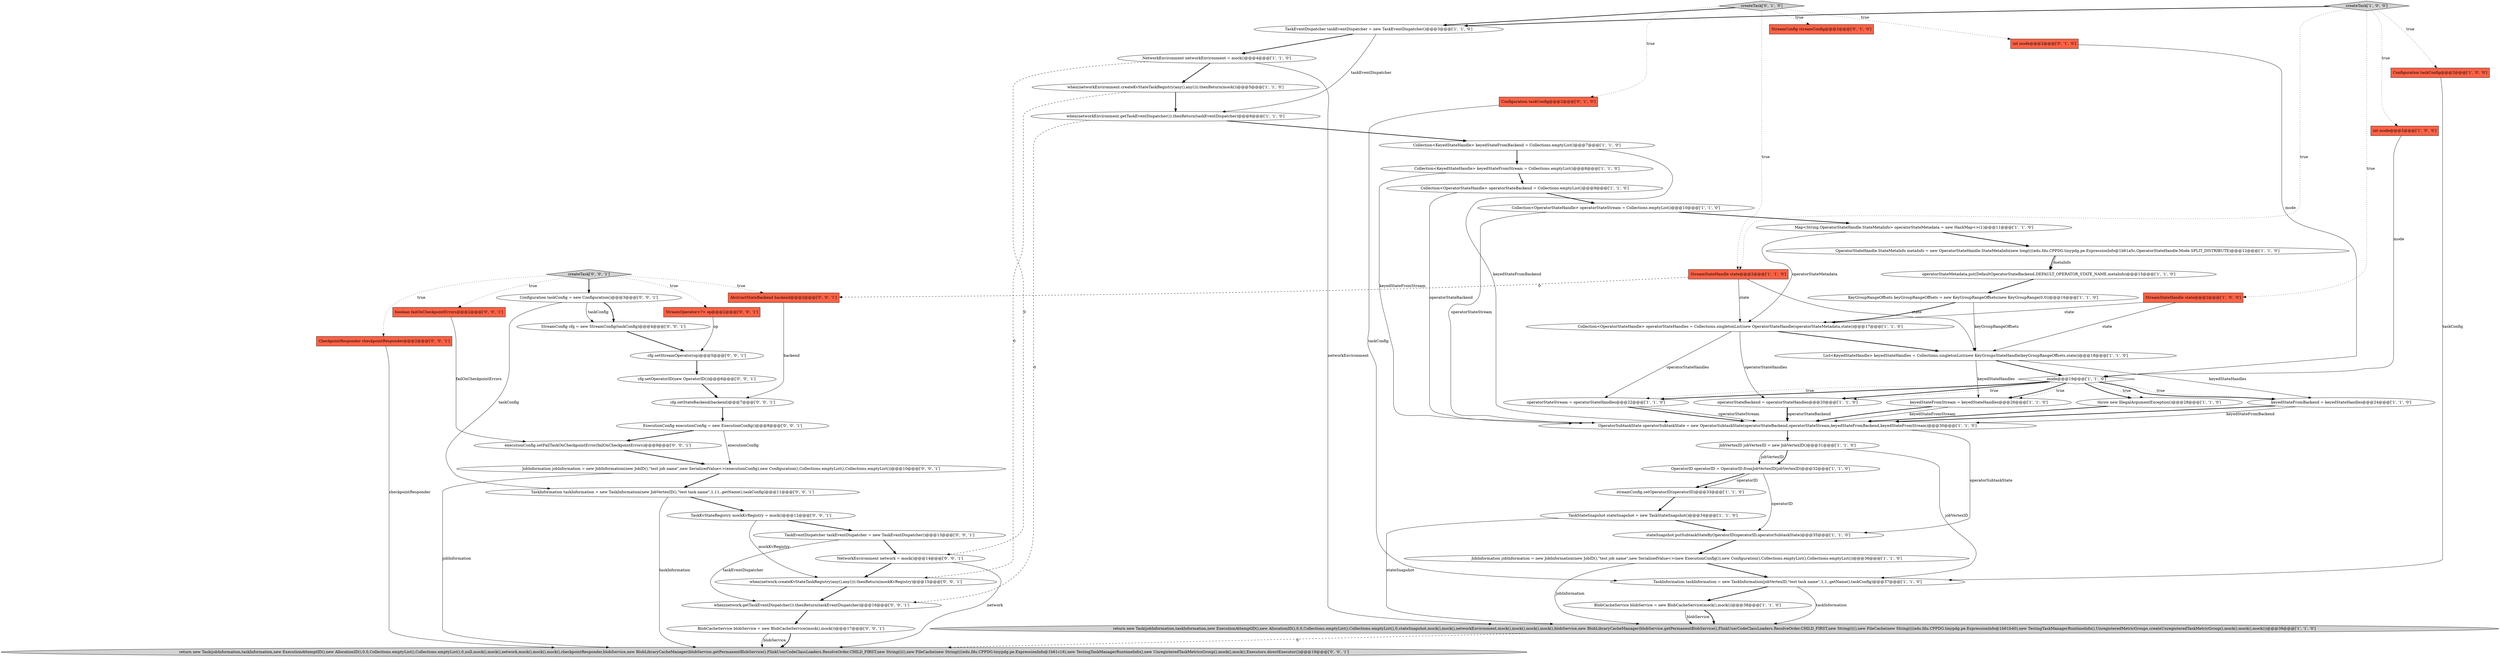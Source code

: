 digraph {
37 [style = filled, label = "int mode@@@2@@@['0', '1', '0']", fillcolor = tomato, shape = box image = "AAA0AAABBB2BBB"];
40 [style = filled, label = "when(network.getTaskEventDispatcher()).thenReturn(taskEventDispatcher)@@@16@@@['0', '0', '1']", fillcolor = white, shape = ellipse image = "AAA0AAABBB3BBB"];
56 [style = filled, label = "when(network.createKvStateTaskRegistry(any(),any())).thenReturn(mockKvRegistry)@@@15@@@['0', '0', '1']", fillcolor = white, shape = ellipse image = "AAA0AAABBB3BBB"];
29 [style = filled, label = "StreamStateHandle state@@@2@@@['1', '1', '0']", fillcolor = tomato, shape = box image = "AAA0AAABBB1BBB"];
13 [style = filled, label = "Collection<OperatorStateHandle> operatorStateHandles = Collections.singletonList(new OperatorStateHandle(operatorStateMetadata,state))@@@17@@@['1', '1', '0']", fillcolor = white, shape = ellipse image = "AAA0AAABBB1BBB"];
10 [style = filled, label = "TaskInformation taskInformation = new TaskInformation(jobVertexID,\"test task name\",1,1,.getName(),taskConfig)@@@37@@@['1', '1', '0']", fillcolor = white, shape = ellipse image = "AAA0AAABBB1BBB"];
28 [style = filled, label = "BlobCacheService blobService = new BlobCacheService(mock(),mock())@@@38@@@['1', '1', '0']", fillcolor = white, shape = ellipse image = "AAA0AAABBB1BBB"];
24 [style = filled, label = "operatorStateBackend = operatorStateHandles@@@20@@@['1', '1', '0']", fillcolor = white, shape = ellipse image = "AAA0AAABBB1BBB"];
4 [style = filled, label = "JobInformation jobInformation = new JobInformation(new JobID(),\"test job name\",new SerializedValue<>(new ExecutionConfig()),new Configuration(),Collections.emptyList(),Collections.emptyList())@@@36@@@['1', '1', '0']", fillcolor = white, shape = ellipse image = "AAA0AAABBB1BBB"];
34 [style = filled, label = "when(networkEnvironment.createKvStateTaskRegistry(any(),any())).thenReturn(mock())@@@5@@@['1', '1', '0']", fillcolor = white, shape = ellipse image = "AAA0AAABBB1BBB"];
39 [style = filled, label = "TaskInformation taskInformation = new TaskInformation(new JobVertexID(),\"test task name\",1,11,.getName(),taskConfig)@@@11@@@['0', '0', '1']", fillcolor = white, shape = ellipse image = "AAA0AAABBB3BBB"];
51 [style = filled, label = "StreamConfig cfg = new StreamConfig(taskConfig)@@@4@@@['0', '0', '1']", fillcolor = white, shape = ellipse image = "AAA0AAABBB3BBB"];
50 [style = filled, label = "createTask['0', '0', '1']", fillcolor = lightgray, shape = diamond image = "AAA0AAABBB3BBB"];
58 [style = filled, label = "cfg.setStateBackend(backend)@@@7@@@['0', '0', '1']", fillcolor = white, shape = ellipse image = "AAA0AAABBB3BBB"];
11 [style = filled, label = "streamConfig.setOperatorID(operatorID)@@@33@@@['1', '1', '0']", fillcolor = white, shape = ellipse image = "AAA0AAABBB1BBB"];
55 [style = filled, label = "TaskEventDispatcher taskEventDispatcher = new TaskEventDispatcher()@@@13@@@['0', '0', '1']", fillcolor = white, shape = ellipse image = "AAA0AAABBB3BBB"];
48 [style = filled, label = "Configuration taskConfig = new Configuration()@@@3@@@['0', '0', '1']", fillcolor = white, shape = ellipse image = "AAA0AAABBB3BBB"];
33 [style = filled, label = "operatorStateMetadata.put(DefaultOperatorStateBackend.DEFAULT_OPERATOR_STATE_NAME,metaInfo)@@@15@@@['1', '1', '0']", fillcolor = white, shape = ellipse image = "AAA0AAABBB1BBB"];
31 [style = filled, label = "List<KeyedStateHandle> keyedStateHandles = Collections.singletonList(new KeyGroupsStateHandle(keyGroupRangeOffsets,state))@@@18@@@['1', '1', '0']", fillcolor = white, shape = ellipse image = "AAA0AAABBB1BBB"];
18 [style = filled, label = "mode@@@19@@@['1', '1', '0']", fillcolor = white, shape = diamond image = "AAA0AAABBB1BBB"];
41 [style = filled, label = "return new Task(jobInformation,taskInformation,new ExecutionAttemptID(),new AllocationID(),0,0,Collections.emptyList(),Collections.emptyList(),0,null,mock(),mock(),network,mock(),mock(),mock(),checkpointResponder,blobService,new BlobLibraryCacheManager(blobService.getPermanentBlobService(),FlinkUserCodeClassLoaders.ResolveOrder.CHILD_FIRST,new String((((),new FileCache(new String((((edu.fdu.CPPDG.tinypdg.pe.ExpressionInfo@1b61c16),new TestingTaskManagerRuntimeInfo(),new UnregisteredTaskMetricsGroup(),mock(),mock(),Executors.directExecutor())@@@18@@@['0', '0', '1']", fillcolor = lightgray, shape = ellipse image = "AAA0AAABBB3BBB"];
49 [style = filled, label = "cfg.setStreamOperator(op)@@@5@@@['0', '0', '1']", fillcolor = white, shape = ellipse image = "AAA0AAABBB3BBB"];
3 [style = filled, label = "keyedStateFromStream = keyedStateHandles@@@26@@@['1', '1', '0']", fillcolor = white, shape = ellipse image = "AAA0AAABBB1BBB"];
53 [style = filled, label = "NetworkEnvironment network = mock()@@@14@@@['0', '0', '1']", fillcolor = white, shape = ellipse image = "AAA0AAABBB3BBB"];
45 [style = filled, label = "JobInformation jobInformation = new JobInformation(new JobID(),\"test job name\",new SerializedValue<>(executionConfig),new Configuration(),Collections.emptyList(),Collections.emptyList())@@@10@@@['0', '0', '1']", fillcolor = white, shape = ellipse image = "AAA0AAABBB3BBB"];
38 [style = filled, label = "Configuration taskConfig@@@2@@@['0', '1', '0']", fillcolor = tomato, shape = box image = "AAA0AAABBB2BBB"];
19 [style = filled, label = "createTask['1', '0', '0']", fillcolor = lightgray, shape = diamond image = "AAA0AAABBB1BBB"];
32 [style = filled, label = "throw new IllegalArgumentException()@@@28@@@['1', '1', '0']", fillcolor = white, shape = ellipse image = "AAA0AAABBB1BBB"];
16 [style = filled, label = "Configuration taskConfig@@@2@@@['1', '0', '0']", fillcolor = tomato, shape = box image = "AAA0AAABBB1BBB"];
30 [style = filled, label = "when(networkEnvironment.getTaskEventDispatcher()).thenReturn(taskEventDispatcher)@@@6@@@['1', '1', '0']", fillcolor = white, shape = ellipse image = "AAA0AAABBB1BBB"];
23 [style = filled, label = "StreamStateHandle state@@@2@@@['1', '0', '0']", fillcolor = tomato, shape = box image = "AAA0AAABBB1BBB"];
54 [style = filled, label = "StreamOperator<?> op@@@2@@@['0', '0', '1']", fillcolor = tomato, shape = box image = "AAA0AAABBB3BBB"];
57 [style = filled, label = "AbstractStateBackend backend@@@2@@@['0', '0', '1']", fillcolor = tomato, shape = box image = "AAA0AAABBB3BBB"];
59 [style = filled, label = "executionConfig.setFailTaskOnCheckpointError(failOnCheckpointErrors)@@@9@@@['0', '0', '1']", fillcolor = white, shape = ellipse image = "AAA0AAABBB3BBB"];
2 [style = filled, label = "NetworkEnvironment networkEnvironment = mock()@@@4@@@['1', '1', '0']", fillcolor = white, shape = ellipse image = "AAA0AAABBB1BBB"];
1 [style = filled, label = "TaskEventDispatcher taskEventDispatcher = new TaskEventDispatcher()@@@3@@@['1', '1', '0']", fillcolor = white, shape = ellipse image = "AAA0AAABBB1BBB"];
0 [style = filled, label = "TaskStateSnapshot stateSnapshot = new TaskStateSnapshot()@@@34@@@['1', '1', '0']", fillcolor = white, shape = ellipse image = "AAA0AAABBB1BBB"];
12 [style = filled, label = "KeyGroupRangeOffsets keyGroupRangeOffsets = new KeyGroupRangeOffsets(new KeyGroupRange(0,0))@@@16@@@['1', '1', '0']", fillcolor = white, shape = ellipse image = "AAA0AAABBB1BBB"];
7 [style = filled, label = "OperatorSubtaskState operatorSubtaskState = new OperatorSubtaskState(operatorStateBackend,operatorStateStream,keyedStateFromBackend,keyedStateFromStream)@@@30@@@['1', '1', '0']", fillcolor = white, shape = ellipse image = "AAA0AAABBB1BBB"];
26 [style = filled, label = "Collection<OperatorStateHandle> operatorStateStream = Collections.emptyList()@@@10@@@['1', '1', '0']", fillcolor = white, shape = ellipse image = "AAA0AAABBB1BBB"];
46 [style = filled, label = "BlobCacheService blobService = new BlobCacheService(mock(),mock())@@@17@@@['0', '0', '1']", fillcolor = white, shape = ellipse image = "AAA0AAABBB3BBB"];
8 [style = filled, label = "keyedStateFromBackend = keyedStateHandles@@@24@@@['1', '1', '0']", fillcolor = white, shape = ellipse image = "AAA0AAABBB1BBB"];
47 [style = filled, label = "boolean failOnCheckpointErrors@@@2@@@['0', '0', '1']", fillcolor = tomato, shape = box image = "AAA0AAABBB3BBB"];
21 [style = filled, label = "OperatorStateHandle.StateMetaInfo metaInfo = new OperatorStateHandle.StateMetaInfo(new long((((edu.fdu.CPPDG.tinypdg.pe.ExpressionInfo@1b61a5c,OperatorStateHandle.Mode.SPLIT_DISTRIBUTE)@@@12@@@['1', '1', '0']", fillcolor = white, shape = ellipse image = "AAA0AAABBB1BBB"];
43 [style = filled, label = "CheckpointResponder checkpointResponder@@@2@@@['0', '0', '1']", fillcolor = tomato, shape = box image = "AAA0AAABBB3BBB"];
14 [style = filled, label = "JobVertexID jobVertexID = new JobVertexID()@@@31@@@['1', '1', '0']", fillcolor = white, shape = ellipse image = "AAA0AAABBB1BBB"];
22 [style = filled, label = "operatorStateStream = operatorStateHandles@@@22@@@['1', '1', '0']", fillcolor = white, shape = ellipse image = "AAA0AAABBB1BBB"];
36 [style = filled, label = "StreamConfig streamConfig@@@2@@@['0', '1', '0']", fillcolor = tomato, shape = box image = "AAA0AAABBB2BBB"];
17 [style = filled, label = "stateSnapshot.putSubtaskStateByOperatorID(operatorID,operatorSubtaskState)@@@35@@@['1', '1', '0']", fillcolor = white, shape = ellipse image = "AAA0AAABBB1BBB"];
44 [style = filled, label = "TaskKvStateRegistry mockKvRegistry = mock()@@@12@@@['0', '0', '1']", fillcolor = white, shape = ellipse image = "AAA0AAABBB3BBB"];
35 [style = filled, label = "createTask['0', '1', '0']", fillcolor = lightgray, shape = diamond image = "AAA0AAABBB2BBB"];
52 [style = filled, label = "ExecutionConfig executionConfig = new ExecutionConfig()@@@8@@@['0', '0', '1']", fillcolor = white, shape = ellipse image = "AAA0AAABBB3BBB"];
15 [style = filled, label = "Collection<KeyedStateHandle> keyedStateFromBackend = Collections.emptyList()@@@7@@@['1', '1', '0']", fillcolor = white, shape = ellipse image = "AAA0AAABBB1BBB"];
6 [style = filled, label = "Map<String,OperatorStateHandle.StateMetaInfo> operatorStateMetadata = new HashMap<>(1)@@@11@@@['1', '1', '0']", fillcolor = white, shape = ellipse image = "AAA0AAABBB1BBB"];
20 [style = filled, label = "Collection<OperatorStateHandle> operatorStateBackend = Collections.emptyList()@@@9@@@['1', '1', '0']", fillcolor = white, shape = ellipse image = "AAA0AAABBB1BBB"];
42 [style = filled, label = "cfg.setOperatorID(new OperatorID())@@@6@@@['0', '0', '1']", fillcolor = white, shape = ellipse image = "AAA0AAABBB3BBB"];
9 [style = filled, label = "OperatorID operatorID = OperatorID.fromJobVertexID(jobVertexID)@@@32@@@['1', '1', '0']", fillcolor = white, shape = ellipse image = "AAA0AAABBB1BBB"];
27 [style = filled, label = "Collection<KeyedStateHandle> keyedStateFromStream = Collections.emptyList()@@@8@@@['1', '1', '0']", fillcolor = white, shape = ellipse image = "AAA0AAABBB1BBB"];
5 [style = filled, label = "int mode@@@2@@@['1', '0', '0']", fillcolor = tomato, shape = box image = "AAA0AAABBB1BBB"];
25 [style = filled, label = "return new Task(jobInformation,taskInformation,new ExecutionAttemptID(),new AllocationID(),0,0,Collections.emptyList(),Collections.emptyList(),0,stateSnapshot,mock(),mock(),networkEnvironment,mock(),mock(),mock(),mock(),blobService,new BlobLibraryCacheManager(blobService.getPermanentBlobService(),FlinkUserCodeClassLoaders.ResolveOrder.CHILD_FIRST,new String((((),new FileCache(new String((((edu.fdu.CPPDG.tinypdg.pe.ExpressionInfo@1b61b40),new TestingTaskManagerRuntimeInfo(),UnregisteredMetricGroups.createUnregisteredTaskMetricGroup(),mock(),mock(),mock())@@@39@@@['1', '1', '0']", fillcolor = lightgray, shape = ellipse image = "AAA0AAABBB1BBB"];
27->7 [style = solid, label="keyedStateFromStream"];
18->3 [style = bold, label=""];
31->3 [style = solid, label="keyedStateHandles"];
9->11 [style = bold, label=""];
52->45 [style = solid, label="executionConfig"];
20->26 [style = bold, label=""];
14->9 [style = solid, label="jobVertexID"];
10->25 [style = solid, label="taskInformation"];
52->59 [style = bold, label=""];
14->10 [style = solid, label="jobVertexID"];
7->14 [style = bold, label=""];
19->1 [style = bold, label=""];
48->51 [style = bold, label=""];
18->22 [style = bold, label=""];
34->56 [style = dashed, label="0"];
1->30 [style = solid, label="taskEventDispatcher"];
18->3 [style = dotted, label="true"];
18->32 [style = bold, label=""];
28->25 [style = bold, label=""];
23->31 [style = solid, label="state"];
14->9 [style = bold, label=""];
5->18 [style = solid, label="mode"];
35->37 [style = dotted, label="true"];
13->22 [style = solid, label="operatorStateHandles"];
13->31 [style = bold, label=""];
3->7 [style = solid, label="keyedStateFromStream"];
29->13 [style = solid, label="state"];
23->13 [style = solid, label="state"];
13->24 [style = solid, label="operatorStateHandles"];
8->7 [style = solid, label="keyedStateFromBackend"];
0->17 [style = bold, label=""];
2->34 [style = bold, label=""];
4->25 [style = solid, label="jobInformation"];
35->38 [style = dotted, label="true"];
50->43 [style = dotted, label="true"];
18->8 [style = dotted, label="true"];
32->7 [style = bold, label=""];
26->6 [style = bold, label=""];
29->31 [style = solid, label="state"];
53->41 [style = solid, label="network"];
22->7 [style = bold, label=""];
46->41 [style = bold, label=""];
25->41 [style = dashed, label="0"];
54->49 [style = solid, label="op"];
44->55 [style = bold, label=""];
19->29 [style = dotted, label="true"];
7->17 [style = solid, label="operatorSubtaskState"];
3->7 [style = bold, label=""];
26->7 [style = solid, label="operatorStateStream"];
24->7 [style = solid, label="operatorStateBackend"];
37->18 [style = solid, label="mode"];
53->56 [style = bold, label=""];
6->13 [style = solid, label="operatorStateMetadata"];
24->7 [style = bold, label=""];
56->40 [style = bold, label=""];
27->20 [style = bold, label=""];
12->31 [style = solid, label="keyGroupRangeOffsets"];
30->15 [style = bold, label=""];
0->25 [style = solid, label="stateSnapshot"];
35->29 [style = dotted, label="true"];
4->10 [style = bold, label=""];
18->24 [style = bold, label=""];
16->10 [style = solid, label="taskConfig"];
9->17 [style = solid, label="operatorID"];
22->7 [style = solid, label="operatorStateStream"];
50->54 [style = dotted, label="true"];
45->41 [style = solid, label="jobInformation"];
6->21 [style = bold, label=""];
59->45 [style = bold, label=""];
18->24 [style = dotted, label="true"];
57->58 [style = solid, label="backend"];
43->41 [style = solid, label="checkpointResponder"];
33->12 [style = bold, label=""];
50->48 [style = bold, label=""];
39->41 [style = solid, label="taskInformation"];
48->39 [style = solid, label="taskConfig"];
12->13 [style = bold, label=""];
50->57 [style = dotted, label="true"];
47->59 [style = solid, label="failOnCheckpointErrors"];
38->10 [style = solid, label="taskConfig"];
42->58 [style = bold, label=""];
35->1 [style = bold, label=""];
21->33 [style = solid, label="metaInfo"];
19->5 [style = dotted, label="true"];
1->2 [style = bold, label=""];
18->8 [style = bold, label=""];
17->4 [style = bold, label=""];
45->39 [style = bold, label=""];
18->22 [style = dotted, label="true"];
49->42 [style = bold, label=""];
55->40 [style = solid, label="taskEventDispatcher"];
29->57 [style = dashed, label="0"];
30->40 [style = dashed, label="0"];
48->51 [style = solid, label="taskConfig"];
10->28 [style = bold, label=""];
39->44 [style = bold, label=""];
35->36 [style = dotted, label="true"];
21->33 [style = bold, label=""];
19->23 [style = dotted, label="true"];
2->25 [style = solid, label="networkEnvironment"];
28->25 [style = solid, label="blobService"];
31->18 [style = bold, label=""];
51->49 [style = bold, label=""];
15->7 [style = solid, label="keyedStateFromBackend"];
50->47 [style = dotted, label="true"];
18->32 [style = dotted, label="true"];
34->30 [style = bold, label=""];
8->7 [style = bold, label=""];
46->41 [style = solid, label="blobService"];
40->46 [style = bold, label=""];
2->53 [style = dashed, label="0"];
44->56 [style = solid, label="mockKvRegistry"];
11->0 [style = bold, label=""];
9->11 [style = solid, label="operatorID"];
55->53 [style = bold, label=""];
19->16 [style = dotted, label="true"];
20->7 [style = solid, label="operatorStateBackend"];
31->8 [style = solid, label="keyedStateHandles"];
58->52 [style = bold, label=""];
15->27 [style = bold, label=""];
}
